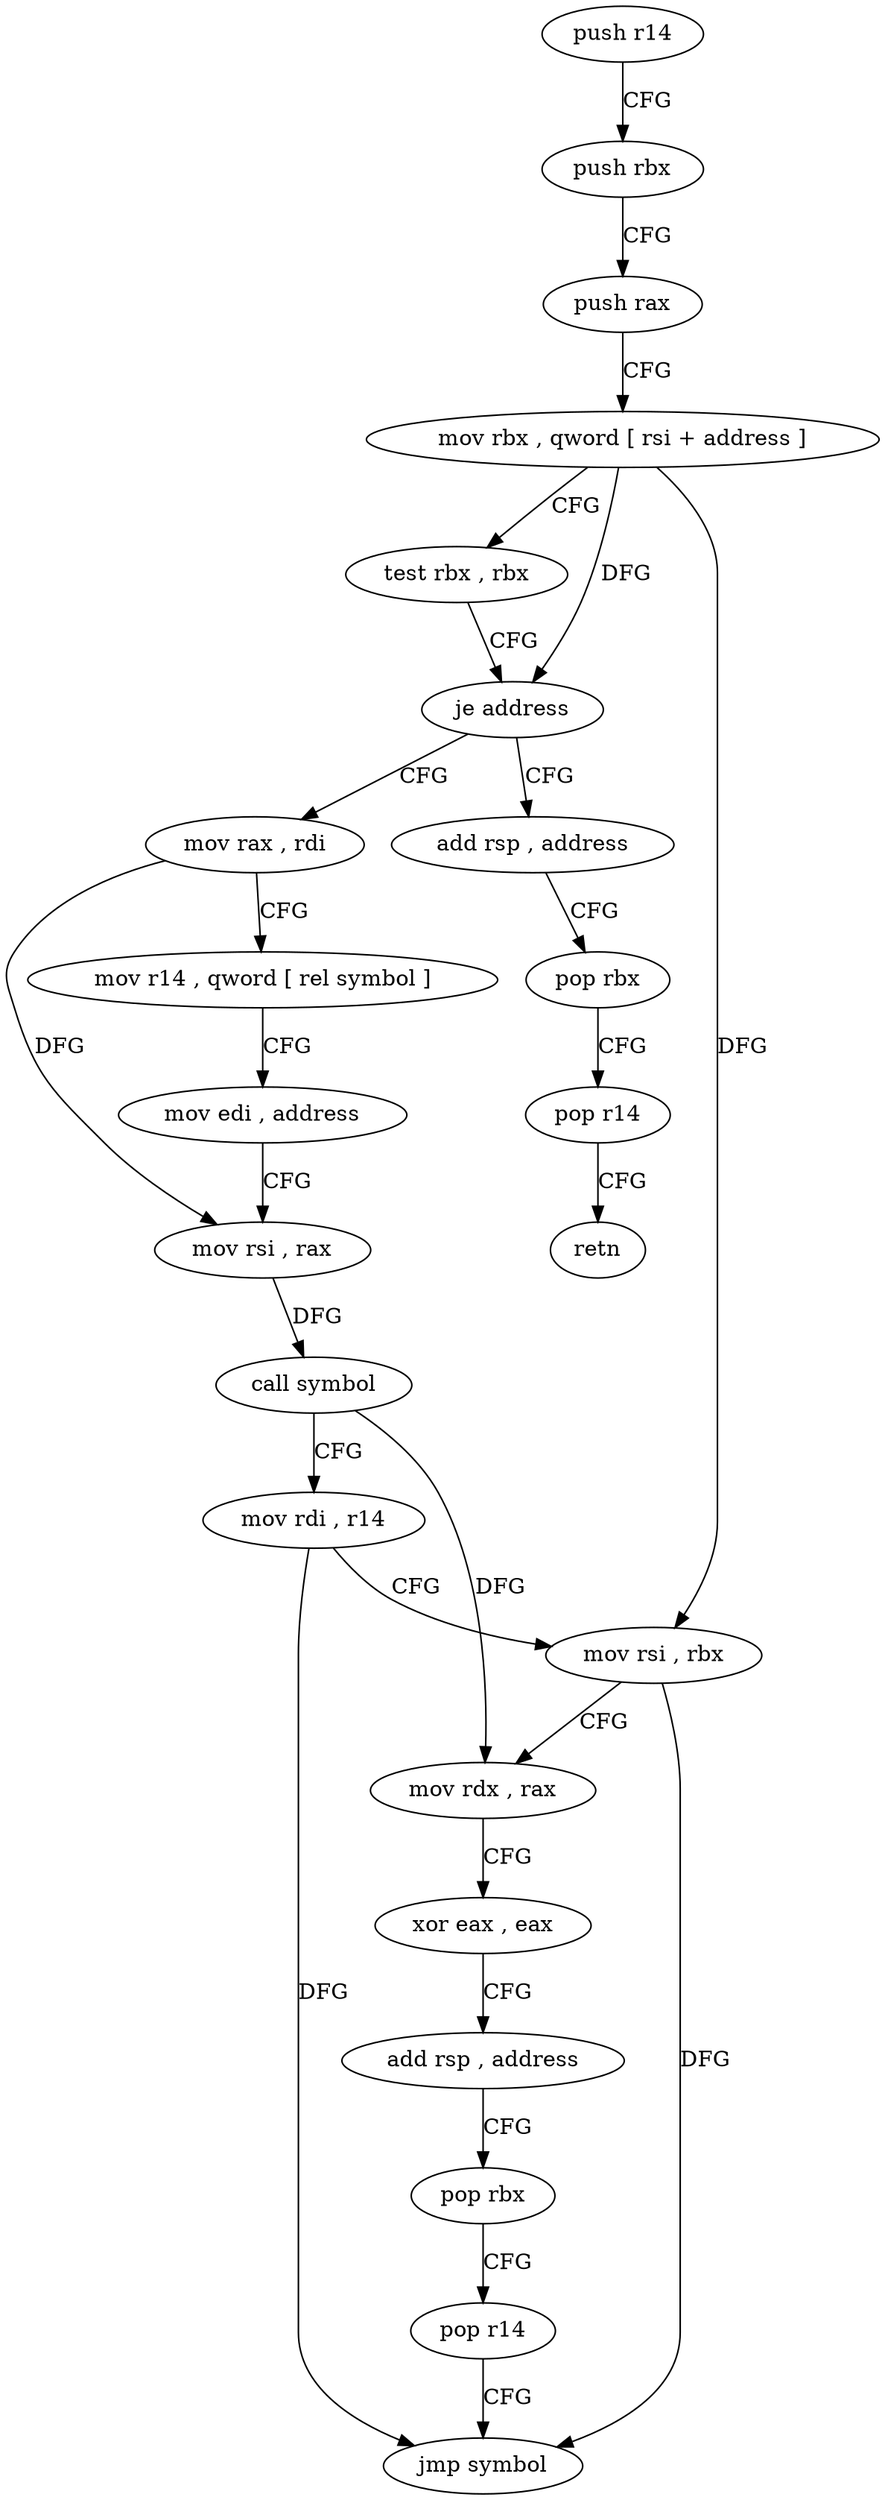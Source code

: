 digraph "func" {
"4202784" [label = "push r14" ]
"4202786" [label = "push rbx" ]
"4202787" [label = "push rax" ]
"4202788" [label = "mov rbx , qword [ rsi + address ]" ]
"4202792" [label = "test rbx , rbx" ]
"4202795" [label = "je address" ]
"4202843" [label = "add rsp , address" ]
"4202797" [label = "mov rax , rdi" ]
"4202847" [label = "pop rbx" ]
"4202848" [label = "pop r14" ]
"4202850" [label = "retn" ]
"4202800" [label = "mov r14 , qword [ rel symbol ]" ]
"4202807" [label = "mov edi , address" ]
"4202812" [label = "mov rsi , rax" ]
"4202815" [label = "call symbol" ]
"4202820" [label = "mov rdi , r14" ]
"4202823" [label = "mov rsi , rbx" ]
"4202826" [label = "mov rdx , rax" ]
"4202829" [label = "xor eax , eax" ]
"4202831" [label = "add rsp , address" ]
"4202835" [label = "pop rbx" ]
"4202836" [label = "pop r14" ]
"4202838" [label = "jmp symbol" ]
"4202784" -> "4202786" [ label = "CFG" ]
"4202786" -> "4202787" [ label = "CFG" ]
"4202787" -> "4202788" [ label = "CFG" ]
"4202788" -> "4202792" [ label = "CFG" ]
"4202788" -> "4202795" [ label = "DFG" ]
"4202788" -> "4202823" [ label = "DFG" ]
"4202792" -> "4202795" [ label = "CFG" ]
"4202795" -> "4202843" [ label = "CFG" ]
"4202795" -> "4202797" [ label = "CFG" ]
"4202843" -> "4202847" [ label = "CFG" ]
"4202797" -> "4202800" [ label = "CFG" ]
"4202797" -> "4202812" [ label = "DFG" ]
"4202847" -> "4202848" [ label = "CFG" ]
"4202848" -> "4202850" [ label = "CFG" ]
"4202800" -> "4202807" [ label = "CFG" ]
"4202807" -> "4202812" [ label = "CFG" ]
"4202812" -> "4202815" [ label = "DFG" ]
"4202815" -> "4202820" [ label = "CFG" ]
"4202815" -> "4202826" [ label = "DFG" ]
"4202820" -> "4202823" [ label = "CFG" ]
"4202820" -> "4202838" [ label = "DFG" ]
"4202823" -> "4202826" [ label = "CFG" ]
"4202823" -> "4202838" [ label = "DFG" ]
"4202826" -> "4202829" [ label = "CFG" ]
"4202829" -> "4202831" [ label = "CFG" ]
"4202831" -> "4202835" [ label = "CFG" ]
"4202835" -> "4202836" [ label = "CFG" ]
"4202836" -> "4202838" [ label = "CFG" ]
}
